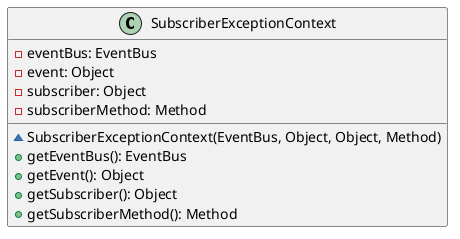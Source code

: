 @startuml

    class SubscriberExceptionContext {
        -eventBus: EventBus
        -event: Object
        -subscriber: Object
        -subscriberMethod: Method
        ~SubscriberExceptionContext(EventBus, Object, Object, Method)
        +getEventBus(): EventBus
        +getEvent(): Object
        +getSubscriber(): Object
        +getSubscriberMethod(): Method
    }

@enduml
